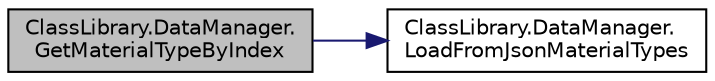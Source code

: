 digraph "ClassLibrary.DataManager.GetMaterialTypeByIndex"
{
 // INTERACTIVE_SVG=YES
 // LATEX_PDF_SIZE
  edge [fontname="Helvetica",fontsize="10",labelfontname="Helvetica",labelfontsize="10"];
  node [fontname="Helvetica",fontsize="10",shape=record];
  rankdir="LR";
  Node1 [label="ClassLibrary.DataManager.\lGetMaterialTypeByIndex",height=0.2,width=0.4,color="black", fillcolor="grey75", style="filled", fontcolor="black",tooltip="Metodo que retorna el Tipo de Material segun el lugar ingresado de la lista"];
  Node1 -> Node2 [color="midnightblue",fontsize="10",style="solid",fontname="Helvetica"];
  Node2 [label="ClassLibrary.DataManager.\lLoadFromJsonMaterialTypes",height=0.2,width=0.4,color="black", fillcolor="white", style="filled",URL="$classClassLibrary_1_1DataManager.html#aedbadf5e41e95daee9bbf96dd251d1d2",tooltip=" "];
}
